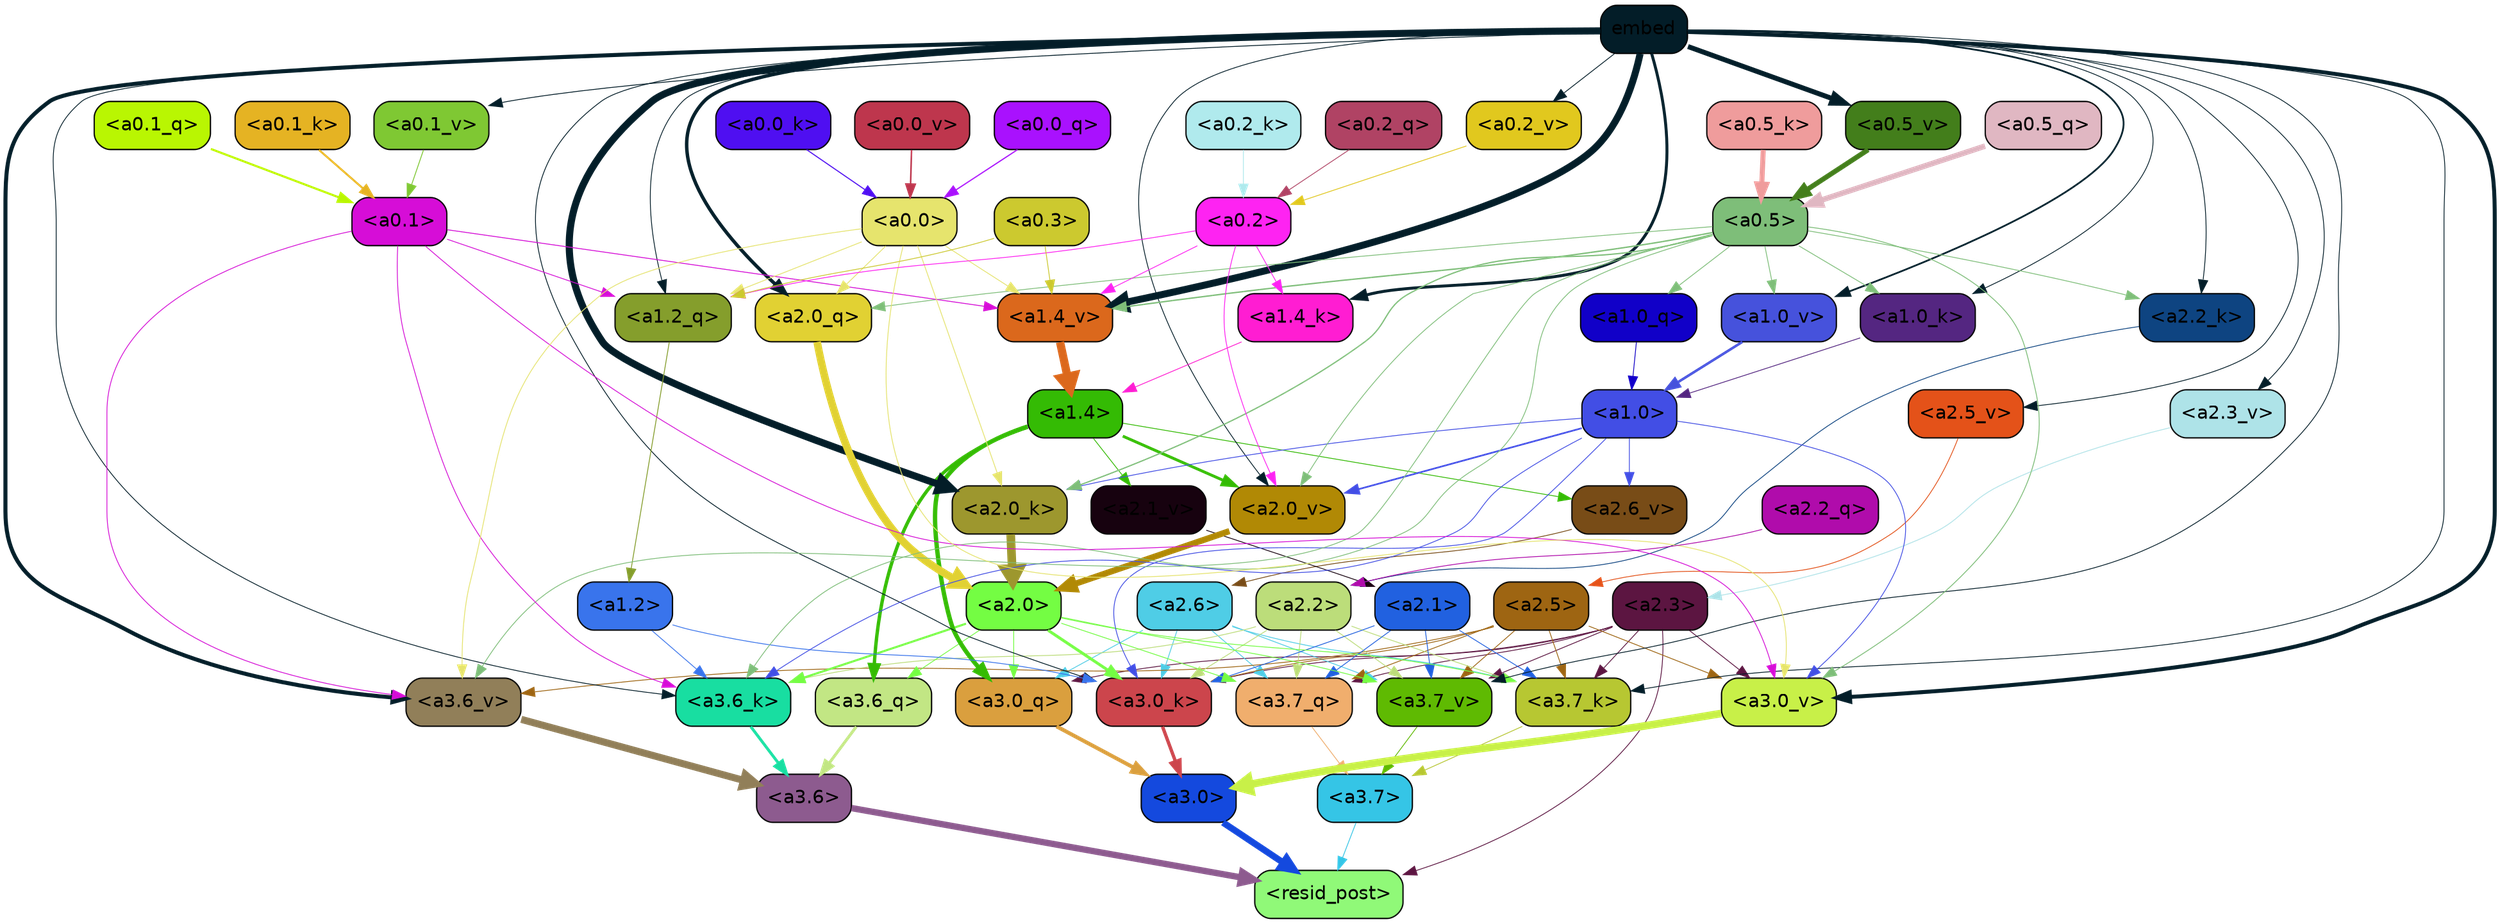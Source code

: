 strict digraph "" {
	graph [bgcolor=transparent,
		layout=dot,
		overlap=false,
		splines=true
	];
	"<a3.7>"	[color=black,
		fillcolor="#35c5e6",
		fontname=Helvetica,
		shape=box,
		style="filled, rounded"];
	"<resid_post>"	[color=black,
		fillcolor="#90f978",
		fontname=Helvetica,
		shape=box,
		style="filled, rounded"];
	"<a3.7>" -> "<resid_post>"	[color="#35c5e6",
		penwidth=0.6];
	"<a3.6>"	[color=black,
		fillcolor="#8d5b8f",
		fontname=Helvetica,
		shape=box,
		style="filled, rounded"];
	"<a3.6>" -> "<resid_post>"	[color="#8d5b8f",
		penwidth=4.753257989883423];
	"<a3.0>"	[color=black,
		fillcolor="#1449de",
		fontname=Helvetica,
		shape=box,
		style="filled, rounded"];
	"<a3.0>" -> "<resid_post>"	[color="#1449de",
		penwidth=4.90053927898407];
	"<a2.3>"	[color=black,
		fillcolor="#5c1541",
		fontname=Helvetica,
		shape=box,
		style="filled, rounded"];
	"<a2.3>" -> "<resid_post>"	[color="#5c1541",
		penwidth=0.6];
	"<a3.7_q>"	[color=black,
		fillcolor="#f0ae6d",
		fontname=Helvetica,
		shape=box,
		style="filled, rounded"];
	"<a2.3>" -> "<a3.7_q>"	[color="#5c1541",
		penwidth=0.6];
	"<a3.0_q>"	[color=black,
		fillcolor="#da9f3e",
		fontname=Helvetica,
		shape=box,
		style="filled, rounded"];
	"<a2.3>" -> "<a3.0_q>"	[color="#5c1541",
		penwidth=0.6];
	"<a3.7_k>"	[color=black,
		fillcolor="#b7c732",
		fontname=Helvetica,
		shape=box,
		style="filled, rounded"];
	"<a2.3>" -> "<a3.7_k>"	[color="#5c1541",
		penwidth=0.6];
	"<a3.0_k>"	[color=black,
		fillcolor="#cc454c",
		fontname=Helvetica,
		shape=box,
		style="filled, rounded"];
	"<a2.3>" -> "<a3.0_k>"	[color="#5c1541",
		penwidth=0.6];
	"<a3.7_v>"	[color=black,
		fillcolor="#5fba02",
		fontname=Helvetica,
		shape=box,
		style="filled, rounded"];
	"<a2.3>" -> "<a3.7_v>"	[color="#5c1541",
		penwidth=0.6];
	"<a3.0_v>"	[color=black,
		fillcolor="#c8f048",
		fontname=Helvetica,
		shape=box,
		style="filled, rounded"];
	"<a2.3>" -> "<a3.0_v>"	[color="#5c1541",
		penwidth=0.6];
	"<a3.7_q>" -> "<a3.7>"	[color="#f0ae6d",
		penwidth=0.6];
	"<a3.6_q>"	[color=black,
		fillcolor="#c2e684",
		fontname=Helvetica,
		shape=box,
		style="filled, rounded"];
	"<a3.6_q>" -> "<a3.6>"	[color="#c2e684",
		penwidth=2.160832464694977];
	"<a3.0_q>" -> "<a3.0>"	[color="#da9f3e",
		penwidth=2.870753765106201];
	"<a3.7_k>" -> "<a3.7>"	[color="#b7c732",
		penwidth=0.6];
	"<a3.6_k>"	[color=black,
		fillcolor="#18dea1",
		fontname=Helvetica,
		shape=box,
		style="filled, rounded"];
	"<a3.6_k>" -> "<a3.6>"	[color="#18dea1",
		penwidth=2.13908451795578];
	"<a3.0_k>" -> "<a3.0>"	[color="#cc454c",
		penwidth=2.520303964614868];
	"<a3.7_v>" -> "<a3.7>"	[color="#5fba02",
		penwidth=0.6];
	"<a3.6_v>"	[color=black,
		fillcolor="#917f59",
		fontname=Helvetica,
		shape=box,
		style="filled, rounded"];
	"<a3.6_v>" -> "<a3.6>"	[color="#917f59",
		penwidth=5.297133803367615];
	"<a3.0_v>" -> "<a3.0>"	[color="#c8f048",
		penwidth=5.680712580680847];
	"<a2.6>"	[color=black,
		fillcolor="#4fcde6",
		fontname=Helvetica,
		shape=box,
		style="filled, rounded"];
	"<a2.6>" -> "<a3.7_q>"	[color="#4fcde6",
		penwidth=0.6];
	"<a2.6>" -> "<a3.0_q>"	[color="#4fcde6",
		penwidth=0.6];
	"<a2.6>" -> "<a3.7_k>"	[color="#4fcde6",
		penwidth=0.6];
	"<a2.6>" -> "<a3.0_k>"	[color="#4fcde6",
		penwidth=0.6];
	"<a2.6>" -> "<a3.7_v>"	[color="#4fcde6",
		penwidth=0.6];
	"<a2.5>"	[color=black,
		fillcolor="#9e6512",
		fontname=Helvetica,
		shape=box,
		style="filled, rounded"];
	"<a2.5>" -> "<a3.7_q>"	[color="#9e6512",
		penwidth=0.6];
	"<a2.5>" -> "<a3.7_k>"	[color="#9e6512",
		penwidth=0.6];
	"<a2.5>" -> "<a3.0_k>"	[color="#9e6512",
		penwidth=0.6];
	"<a2.5>" -> "<a3.7_v>"	[color="#9e6512",
		penwidth=0.6];
	"<a2.5>" -> "<a3.6_v>"	[color="#9e6512",
		penwidth=0.6];
	"<a2.5>" -> "<a3.0_v>"	[color="#9e6512",
		penwidth=0.6];
	"<a2.2>"	[color=black,
		fillcolor="#bcdd7a",
		fontname=Helvetica,
		shape=box,
		style="filled, rounded"];
	"<a2.2>" -> "<a3.7_q>"	[color="#bcdd7a",
		penwidth=0.6];
	"<a2.2>" -> "<a3.7_k>"	[color="#bcdd7a",
		penwidth=0.6];
	"<a2.2>" -> "<a3.6_k>"	[color="#bcdd7a",
		penwidth=0.6];
	"<a2.2>" -> "<a3.0_k>"	[color="#bcdd7a",
		penwidth=0.6];
	"<a2.2>" -> "<a3.7_v>"	[color="#bcdd7a",
		penwidth=0.6];
	"<a2.1>"	[color=black,
		fillcolor="#2161e0",
		fontname=Helvetica,
		shape=box,
		style="filled, rounded"];
	"<a2.1>" -> "<a3.7_q>"	[color="#2161e0",
		penwidth=0.6];
	"<a2.1>" -> "<a3.7_k>"	[color="#2161e0",
		penwidth=0.6];
	"<a2.1>" -> "<a3.0_k>"	[color="#2161e0",
		penwidth=0.6];
	"<a2.1>" -> "<a3.7_v>"	[color="#2161e0",
		penwidth=0.6];
	"<a2.0>"	[color=black,
		fillcolor="#74fd43",
		fontname=Helvetica,
		shape=box,
		style="filled, rounded"];
	"<a2.0>" -> "<a3.7_q>"	[color="#74fd43",
		penwidth=0.6];
	"<a2.0>" -> "<a3.6_q>"	[color="#74fd43",
		penwidth=0.6];
	"<a2.0>" -> "<a3.0_q>"	[color="#74fd43",
		penwidth=0.6];
	"<a2.0>" -> "<a3.7_k>"	[color="#74fd43",
		penwidth=0.6];
	"<a2.0>" -> "<a3.6_k>"	[color="#74fd43",
		penwidth=1.5348684191703796];
	"<a2.0>" -> "<a3.0_k>"	[color="#74fd43",
		penwidth=2.172017753124237];
	"<a2.0>" -> "<a3.7_v>"	[color="#74fd43",
		penwidth=0.6];
	"<a1.4>"	[color=black,
		fillcolor="#34bb04",
		fontname=Helvetica,
		shape=box,
		style="filled, rounded"];
	"<a1.4>" -> "<a3.6_q>"	[color="#34bb04",
		penwidth=2.532623291015625];
	"<a1.4>" -> "<a3.0_q>"	[color="#34bb04",
		penwidth=3.2595192790031433];
	"<a2.6_v>"	[color=black,
		fillcolor="#784c17",
		fontname=Helvetica,
		shape=box,
		style="filled, rounded"];
	"<a1.4>" -> "<a2.6_v>"	[color="#34bb04",
		penwidth=0.6];
	"<a2.1_v>"	[color=black,
		fillcolor="#17020f",
		fontname=Helvetica,
		shape=box,
		style="filled, rounded"];
	"<a1.4>" -> "<a2.1_v>"	[color="#34bb04",
		penwidth=0.6];
	"<a2.0_v>"	[color=black,
		fillcolor="#b18905",
		fontname=Helvetica,
		shape=box,
		style="filled, rounded"];
	"<a1.4>" -> "<a2.0_v>"	[color="#34bb04",
		penwidth=2.1199009865522385];
	embed	[color=black,
		fillcolor="#031d28",
		fontname=Helvetica,
		shape=box,
		style="filled, rounded"];
	embed -> "<a3.7_k>"	[color="#031d28",
		penwidth=0.6];
	embed -> "<a3.6_k>"	[color="#031d28",
		penwidth=0.6];
	embed -> "<a3.0_k>"	[color="#031d28",
		penwidth=0.6117386221885681];
	embed -> "<a3.7_v>"	[color="#031d28",
		penwidth=0.6];
	embed -> "<a3.6_v>"	[color="#031d28",
		penwidth=3.0186105966567993];
	embed -> "<a3.0_v>"	[color="#031d28",
		penwidth=2.969020187854767];
	"<a2.0_q>"	[color=black,
		fillcolor="#e1d133",
		fontname=Helvetica,
		shape=box,
		style="filled, rounded"];
	embed -> "<a2.0_q>"	[color="#031d28",
		penwidth=2.5791755318641663];
	"<a2.2_k>"	[color=black,
		fillcolor="#0e4481",
		fontname=Helvetica,
		shape=box,
		style="filled, rounded"];
	embed -> "<a2.2_k>"	[color="#031d28",
		penwidth=0.6];
	"<a2.0_k>"	[color=black,
		fillcolor="#9d972e",
		fontname=Helvetica,
		shape=box,
		style="filled, rounded"];
	embed -> "<a2.0_k>"	[color="#031d28",
		penwidth=5.307481050491333];
	"<a2.5_v>"	[color=black,
		fillcolor="#e45219",
		fontname=Helvetica,
		shape=box,
		style="filled, rounded"];
	embed -> "<a2.5_v>"	[color="#031d28",
		penwidth=0.6];
	"<a2.3_v>"	[color=black,
		fillcolor="#aee3e8",
		fontname=Helvetica,
		shape=box,
		style="filled, rounded"];
	embed -> "<a2.3_v>"	[color="#031d28",
		penwidth=0.6];
	embed -> "<a2.0_v>"	[color="#031d28",
		penwidth=0.6];
	"<a1.2_q>"	[color=black,
		fillcolor="#859e2c",
		fontname=Helvetica,
		shape=box,
		style="filled, rounded"];
	embed -> "<a1.2_q>"	[color="#031d28",
		penwidth=0.6];
	"<a1.4_k>"	[color=black,
		fillcolor="#ff1dd2",
		fontname=Helvetica,
		shape=box,
		style="filled, rounded"];
	embed -> "<a1.4_k>"	[color="#031d28",
		penwidth=2.1839776039123535];
	"<a1.0_k>"	[color=black,
		fillcolor="#542681",
		fontname=Helvetica,
		shape=box,
		style="filled, rounded"];
	embed -> "<a1.0_k>"	[color="#031d28",
		penwidth=0.6];
	"<a1.4_v>"	[color=black,
		fillcolor="#db681c",
		fontname=Helvetica,
		shape=box,
		style="filled, rounded"];
	embed -> "<a1.4_v>"	[color="#031d28",
		penwidth=5.2540810108184814];
	"<a1.0_v>"	[color=black,
		fillcolor="#4652dc",
		fontname=Helvetica,
		shape=box,
		style="filled, rounded"];
	embed -> "<a1.0_v>"	[color="#031d28",
		penwidth=1.3048751950263977];
	"<a0.5_v>"	[color=black,
		fillcolor="#437e1b",
		fontname=Helvetica,
		shape=box,
		style="filled, rounded"];
	embed -> "<a0.5_v>"	[color="#031d28",
		penwidth=3.7020363211631775];
	"<a0.2_v>"	[color=black,
		fillcolor="#e1c81e",
		fontname=Helvetica,
		shape=box,
		style="filled, rounded"];
	embed -> "<a0.2_v>"	[color="#031d28",
		penwidth=0.6];
	"<a0.1_v>"	[color=black,
		fillcolor="#7fc833",
		fontname=Helvetica,
		shape=box,
		style="filled, rounded"];
	embed -> "<a0.1_v>"	[color="#031d28",
		penwidth=0.6266210079193115];
	"<a1.2>"	[color=black,
		fillcolor="#3974ec",
		fontname=Helvetica,
		shape=box,
		style="filled, rounded"];
	"<a1.2>" -> "<a3.6_k>"	[color="#3974ec",
		penwidth=0.6];
	"<a1.2>" -> "<a3.0_k>"	[color="#3974ec",
		penwidth=0.6];
	"<a1.0>"	[color=black,
		fillcolor="#424ee5",
		fontname=Helvetica,
		shape=box,
		style="filled, rounded"];
	"<a1.0>" -> "<a3.6_k>"	[color="#424ee5",
		penwidth=0.6];
	"<a1.0>" -> "<a3.0_k>"	[color="#424ee5",
		penwidth=0.6];
	"<a1.0>" -> "<a3.0_v>"	[color="#424ee5",
		penwidth=0.6];
	"<a1.0>" -> "<a2.0_k>"	[color="#424ee5",
		penwidth=0.6];
	"<a1.0>" -> "<a2.6_v>"	[color="#424ee5",
		penwidth=0.6];
	"<a1.0>" -> "<a2.0_v>"	[color="#424ee5",
		penwidth=1.237271785736084];
	"<a0.5>"	[color=black,
		fillcolor="#7ebe79",
		fontname=Helvetica,
		shape=box,
		style="filled, rounded"];
	"<a0.5>" -> "<a3.6_k>"	[color="#7ebe79",
		penwidth=0.6];
	"<a0.5>" -> "<a3.6_v>"	[color="#7ebe79",
		penwidth=0.6];
	"<a0.5>" -> "<a3.0_v>"	[color="#7ebe79",
		penwidth=0.6409564018249512];
	"<a0.5>" -> "<a2.0_q>"	[color="#7ebe79",
		penwidth=0.6];
	"<a0.5>" -> "<a2.2_k>"	[color="#7ebe79",
		penwidth=0.6];
	"<a0.5>" -> "<a2.0_k>"	[color="#7ebe79",
		penwidth=0.9355769157409668];
	"<a0.5>" -> "<a2.0_v>"	[color="#7ebe79",
		penwidth=0.6];
	"<a1.0_q>"	[color=black,
		fillcolor="#1100c8",
		fontname=Helvetica,
		shape=box,
		style="filled, rounded"];
	"<a0.5>" -> "<a1.0_q>"	[color="#7ebe79",
		penwidth=0.6];
	"<a0.5>" -> "<a1.0_k>"	[color="#7ebe79",
		penwidth=0.6];
	"<a0.5>" -> "<a1.4_v>"	[color="#7ebe79",
		penwidth=1.016412615776062];
	"<a0.5>" -> "<a1.0_v>"	[color="#7ebe79",
		penwidth=0.6];
	"<a0.1>"	[color=black,
		fillcolor="#d60dd7",
		fontname=Helvetica,
		shape=box,
		style="filled, rounded"];
	"<a0.1>" -> "<a3.6_k>"	[color="#d60dd7",
		penwidth=0.6];
	"<a0.1>" -> "<a3.6_v>"	[color="#d60dd7",
		penwidth=0.6];
	"<a0.1>" -> "<a3.0_v>"	[color="#d60dd7",
		penwidth=0.6];
	"<a0.1>" -> "<a1.2_q>"	[color="#d60dd7",
		penwidth=0.6];
	"<a0.1>" -> "<a1.4_v>"	[color="#d60dd7",
		penwidth=0.6440334320068359];
	"<a0.0>"	[color=black,
		fillcolor="#e6e46d",
		fontname=Helvetica,
		shape=box,
		style="filled, rounded"];
	"<a0.0>" -> "<a3.6_v>"	[color="#e6e46d",
		penwidth=0.6];
	"<a0.0>" -> "<a3.0_v>"	[color="#e6e46d",
		penwidth=0.6];
	"<a0.0>" -> "<a2.0_q>"	[color="#e6e46d",
		penwidth=0.6];
	"<a0.0>" -> "<a2.0_k>"	[color="#e6e46d",
		penwidth=0.6];
	"<a0.0>" -> "<a1.2_q>"	[color="#e6e46d",
		penwidth=0.6];
	"<a0.0>" -> "<a1.4_v>"	[color="#e6e46d",
		penwidth=0.6];
	"<a2.2_q>"	[color=black,
		fillcolor="#b00cab",
		fontname=Helvetica,
		shape=box,
		style="filled, rounded"];
	"<a2.2_q>" -> "<a2.2>"	[color="#b00cab",
		penwidth=0.6];
	"<a2.0_q>" -> "<a2.0>"	[color="#e1d133",
		penwidth=5.682948350906372];
	"<a2.2_k>" -> "<a2.2>"	[color="#0e4481",
		penwidth=0.6];
	"<a2.0_k>" -> "<a2.0>"	[color="#9d972e",
		penwidth=6.450693130493164];
	"<a2.6_v>" -> "<a2.6>"	[color="#784c17",
		penwidth=0.6];
	"<a2.5_v>" -> "<a2.5>"	[color="#e45219",
		penwidth=0.6];
	"<a2.3_v>" -> "<a2.3>"	[color="#aee3e8",
		penwidth=0.6];
	"<a2.1_v>" -> "<a2.1>"	[color="#17020f",
		penwidth=0.6];
	"<a2.0_v>" -> "<a2.0>"	[color="#b18905",
		penwidth=4.592647075653076];
	"<a0.2>"	[color=black,
		fillcolor="#fe23f2",
		fontname=Helvetica,
		shape=box,
		style="filled, rounded"];
	"<a0.2>" -> "<a2.0_v>"	[color="#fe23f2",
		penwidth=0.6];
	"<a0.2>" -> "<a1.2_q>"	[color="#fe23f2",
		penwidth=0.6];
	"<a0.2>" -> "<a1.4_k>"	[color="#fe23f2",
		penwidth=0.6];
	"<a0.2>" -> "<a1.4_v>"	[color="#fe23f2",
		penwidth=0.6];
	"<a1.2_q>" -> "<a1.2>"	[color="#859e2c",
		penwidth=0.6323684453964233];
	"<a1.0_q>" -> "<a1.0>"	[color="#1100c8",
		penwidth=0.6];
	"<a1.4_k>" -> "<a1.4>"	[color="#ff1dd2",
		penwidth=0.6];
	"<a1.0_k>" -> "<a1.0>"	[color="#542681",
		penwidth=0.6];
	"<a1.4_v>" -> "<a1.4>"	[color="#db681c",
		penwidth=6.149721145629883];
	"<a1.0_v>" -> "<a1.0>"	[color="#4652dc",
		penwidth=1.874430701136589];
	"<a0.3>"	[color=black,
		fillcolor="#ccc92f",
		fontname=Helvetica,
		shape=box,
		style="filled, rounded"];
	"<a0.3>" -> "<a1.2_q>"	[color="#ccc92f",
		penwidth=0.6];
	"<a0.3>" -> "<a1.4_v>"	[color="#ccc92f",
		penwidth=0.6];
	"<a0.5_q>"	[color=black,
		fillcolor="#e0b7c2",
		fontname=Helvetica,
		shape=box,
		style="filled, rounded"];
	"<a0.5_q>" -> "<a0.5>"	[color="#e0b7c2",
		penwidth=4.096640631556511];
	"<a0.2_q>"	[color=black,
		fillcolor="#b04364",
		fontname=Helvetica,
		shape=box,
		style="filled, rounded"];
	"<a0.2_q>" -> "<a0.2>"	[color="#b04364",
		penwidth=0.6005611419677734];
	"<a0.1_q>"	[color=black,
		fillcolor="#b9f602",
		fontname=Helvetica,
		shape=box,
		style="filled, rounded"];
	"<a0.1_q>" -> "<a0.1>"	[color="#b9f602",
		penwidth=1.5538761615753174];
	"<a0.0_q>"	[color=black,
		fillcolor="#a911fe",
		fontname=Helvetica,
		shape=box,
		style="filled, rounded"];
	"<a0.0_q>" -> "<a0.0>"	[color="#a911fe",
		penwidth=0.8876461982727051];
	"<a0.5_k>"	[color=black,
		fillcolor="#ef9c9c",
		fontname=Helvetica,
		shape=box,
		style="filled, rounded"];
	"<a0.5_k>" -> "<a0.5>"	[color="#ef9c9c",
		penwidth=3.7383413314819336];
	"<a0.2_k>"	[color=black,
		fillcolor="#b0eaed",
		fontname=Helvetica,
		shape=box,
		style="filled, rounded"];
	"<a0.2_k>" -> "<a0.2>"	[color="#b0eaed",
		penwidth=0.6];
	"<a0.1_k>"	[color=black,
		fillcolor="#e5b323",
		fontname=Helvetica,
		shape=box,
		style="filled, rounded"];
	"<a0.1_k>" -> "<a0.1>"	[color="#e5b323",
		penwidth=1.4667291641235352];
	"<a0.0_k>"	[color=black,
		fillcolor="#4f0ff1",
		fontname=Helvetica,
		shape=box,
		style="filled, rounded"];
	"<a0.0_k>" -> "<a0.0>"	[color="#4f0ff1",
		penwidth=0.7793014049530029];
	"<a0.5_v>" -> "<a0.5>"	[color="#437e1b",
		penwidth=3.717004656791687];
	"<a0.2_v>" -> "<a0.2>"	[color="#e1c81e",
		penwidth=0.6];
	"<a0.1_v>" -> "<a0.1>"	[color="#7fc833",
		penwidth=0.6493067741394043];
	"<a0.0_v>"	[color=black,
		fillcolor="#be364d",
		fontname=Helvetica,
		shape=box,
		style="filled, rounded"];
	"<a0.0_v>" -> "<a0.0>"	[color="#be364d",
		penwidth=1.1432268619537354];
}
